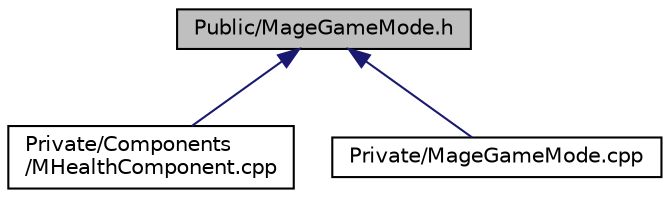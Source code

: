 digraph "Public/MageGameMode.h"
{
 // LATEX_PDF_SIZE
  edge [fontname="Helvetica",fontsize="10",labelfontname="Helvetica",labelfontsize="10"];
  node [fontname="Helvetica",fontsize="10",shape=record];
  Node1 [label="Public/MageGameMode.h",height=0.2,width=0.4,color="black", fillcolor="grey75", style="filled", fontcolor="black",tooltip=" "];
  Node1 -> Node2 [dir="back",color="midnightblue",fontsize="10",style="solid"];
  Node2 [label="Private/Components\l/MHealthComponent.cpp",height=0.2,width=0.4,color="black", fillcolor="white", style="filled",URL="$_m_health_component_8cpp.html",tooltip=" "];
  Node1 -> Node3 [dir="back",color="midnightblue",fontsize="10",style="solid"];
  Node3 [label="Private/MageGameMode.cpp",height=0.2,width=0.4,color="black", fillcolor="white", style="filled",URL="$_mage_game_mode_8cpp.html",tooltip=" "];
}
